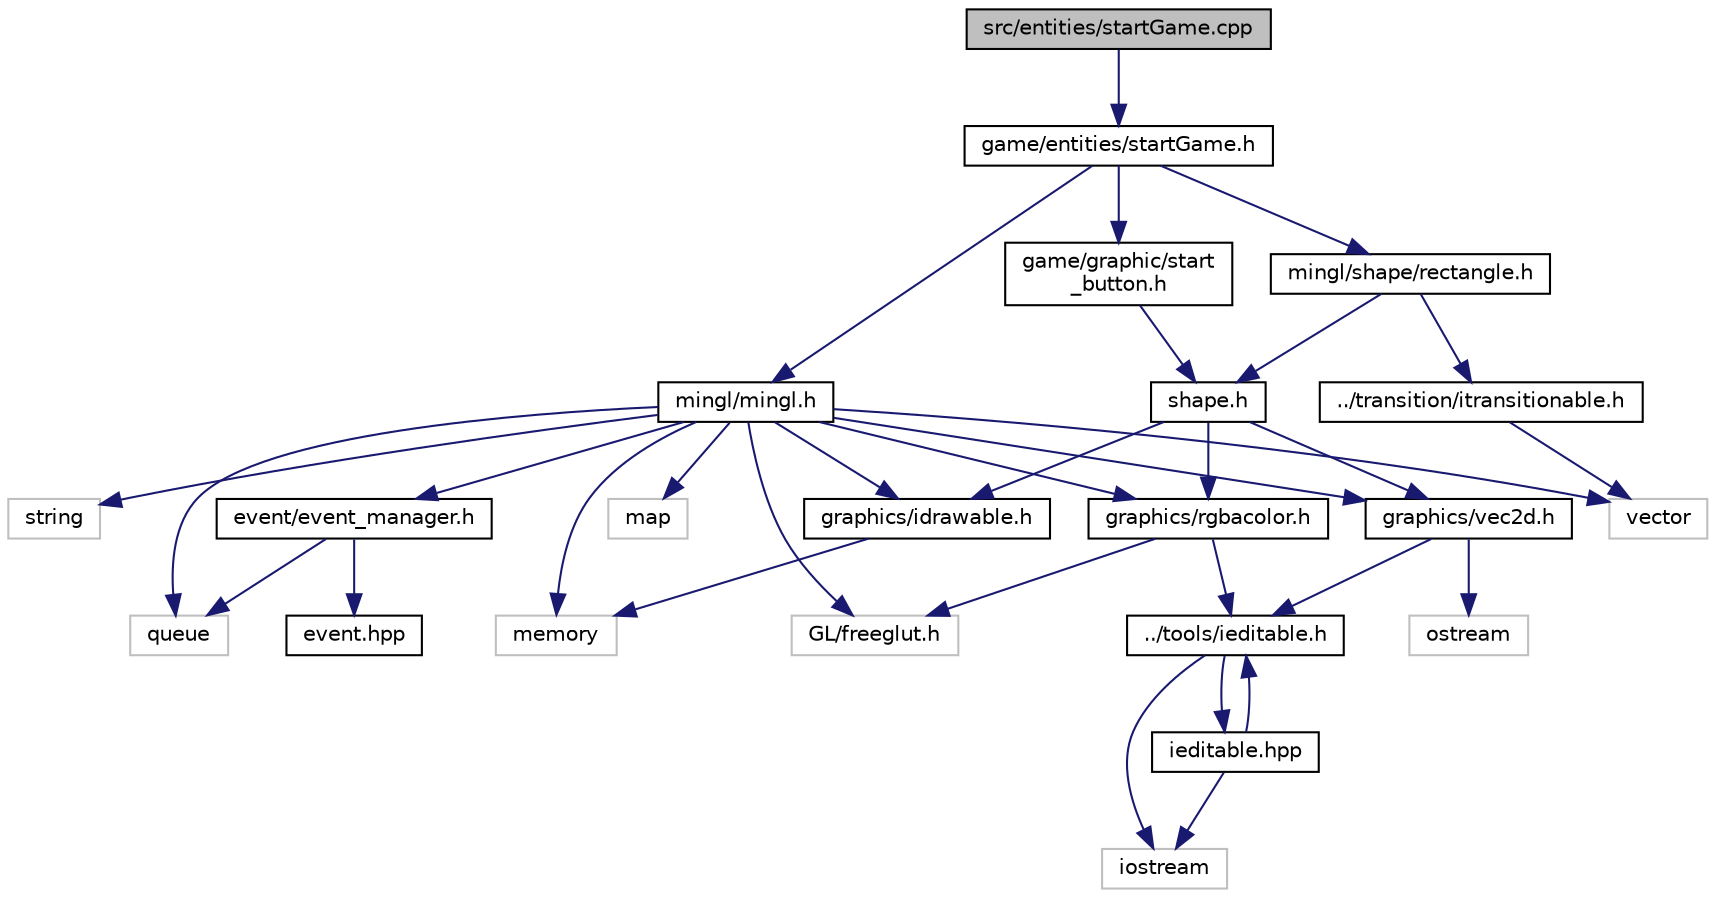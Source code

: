 digraph "src/entities/startGame.cpp"
{
 // LATEX_PDF_SIZE
  edge [fontname="Helvetica",fontsize="10",labelfontname="Helvetica",labelfontsize="10"];
  node [fontname="Helvetica",fontsize="10",shape=record];
  Node1 [label="src/entities/startGame.cpp",height=0.2,width=0.4,color="black", fillcolor="grey75", style="filled", fontcolor="black",tooltip=" "];
  Node1 -> Node2 [color="midnightblue",fontsize="10",style="solid",fontname="Helvetica"];
  Node2 [label="game/entities/startGame.h",height=0.2,width=0.4,color="black", fillcolor="white", style="filled",URL="$start_game_8h.html",tooltip="Permet de gérer le départ d'une partie."];
  Node2 -> Node3 [color="midnightblue",fontsize="10",style="solid",fontname="Helvetica"];
  Node3 [label="mingl/mingl.h",height=0.2,width=0.4,color="black", fillcolor="white", style="filled",URL="$mingl_8h.html",tooltip="La bête."];
  Node3 -> Node4 [color="midnightblue",fontsize="10",style="solid",fontname="Helvetica"];
  Node4 [label="map",height=0.2,width=0.4,color="grey75", fillcolor="white", style="filled",tooltip=" "];
  Node3 -> Node5 [color="midnightblue",fontsize="10",style="solid",fontname="Helvetica"];
  Node5 [label="memory",height=0.2,width=0.4,color="grey75", fillcolor="white", style="filled",tooltip=" "];
  Node3 -> Node6 [color="midnightblue",fontsize="10",style="solid",fontname="Helvetica"];
  Node6 [label="queue",height=0.2,width=0.4,color="grey75", fillcolor="white", style="filled",tooltip=" "];
  Node3 -> Node7 [color="midnightblue",fontsize="10",style="solid",fontname="Helvetica"];
  Node7 [label="string",height=0.2,width=0.4,color="grey75", fillcolor="white", style="filled",tooltip=" "];
  Node3 -> Node8 [color="midnightblue",fontsize="10",style="solid",fontname="Helvetica"];
  Node8 [label="vector",height=0.2,width=0.4,color="grey75", fillcolor="white", style="filled",tooltip=" "];
  Node3 -> Node9 [color="midnightblue",fontsize="10",style="solid",fontname="Helvetica"];
  Node9 [label="GL/freeglut.h",height=0.2,width=0.4,color="grey75", fillcolor="white", style="filled",tooltip=" "];
  Node3 -> Node10 [color="midnightblue",fontsize="10",style="solid",fontname="Helvetica"];
  Node10 [label="graphics/idrawable.h",height=0.2,width=0.4,color="black", fillcolor="white", style="filled",URL="$idrawable_8h.html",tooltip="Interface pour un objet affichable."];
  Node10 -> Node5 [color="midnightblue",fontsize="10",style="solid",fontname="Helvetica"];
  Node3 -> Node11 [color="midnightblue",fontsize="10",style="solid",fontname="Helvetica"];
  Node11 [label="graphics/rgbacolor.h",height=0.2,width=0.4,color="black", fillcolor="white", style="filled",URL="$rgbacolor_8h.html",tooltip="Représente une couleur RGBA."];
  Node11 -> Node9 [color="midnightblue",fontsize="10",style="solid",fontname="Helvetica"];
  Node11 -> Node12 [color="midnightblue",fontsize="10",style="solid",fontname="Helvetica"];
  Node12 [label="../tools/ieditable.h",height=0.2,width=0.4,color="black", fillcolor="white", style="filled",URL="$ieditable_8h.html",tooltip="declaration de la classe CEditable dans nsUtil"];
  Node12 -> Node13 [color="midnightblue",fontsize="10",style="solid",fontname="Helvetica"];
  Node13 [label="iostream",height=0.2,width=0.4,color="grey75", fillcolor="white", style="filled",tooltip=" "];
  Node12 -> Node14 [color="midnightblue",fontsize="10",style="solid",fontname="Helvetica"];
  Node14 [label="ieditable.hpp",height=0.2,width=0.4,color="black", fillcolor="white", style="filled",URL="$ieditable_8hpp.html",tooltip=" "];
  Node14 -> Node13 [color="midnightblue",fontsize="10",style="solid",fontname="Helvetica"];
  Node14 -> Node12 [color="midnightblue",fontsize="10",style="solid",fontname="Helvetica"];
  Node3 -> Node15 [color="midnightblue",fontsize="10",style="solid",fontname="Helvetica"];
  Node15 [label="graphics/vec2d.h",height=0.2,width=0.4,color="black", fillcolor="white", style="filled",URL="$vec2d_8h.html",tooltip="Représente un vecteur sur deux dimensions."];
  Node15 -> Node16 [color="midnightblue",fontsize="10",style="solid",fontname="Helvetica"];
  Node16 [label="ostream",height=0.2,width=0.4,color="grey75", fillcolor="white", style="filled",tooltip=" "];
  Node15 -> Node12 [color="midnightblue",fontsize="10",style="solid",fontname="Helvetica"];
  Node3 -> Node17 [color="midnightblue",fontsize="10",style="solid",fontname="Helvetica"];
  Node17 [label="event/event_manager.h",height=0.2,width=0.4,color="black", fillcolor="white", style="filled",URL="$event__manager_8h.html",tooltip="Gestionnaire d'événements de minGL."];
  Node17 -> Node6 [color="midnightblue",fontsize="10",style="solid",fontname="Helvetica"];
  Node17 -> Node18 [color="midnightblue",fontsize="10",style="solid",fontname="Helvetica"];
  Node18 [label="event.hpp",height=0.2,width=0.4,color="black", fillcolor="white", style="filled",URL="$event_8hpp.html",tooltip="Différents types utile pour le gestionnaire d'événements."];
  Node2 -> Node19 [color="midnightblue",fontsize="10",style="solid",fontname="Helvetica"];
  Node19 [label="mingl/shape/rectangle.h",height=0.2,width=0.4,color="black", fillcolor="white", style="filled",URL="$rectangle_8h.html",tooltip="Représente un rectangle."];
  Node19 -> Node20 [color="midnightblue",fontsize="10",style="solid",fontname="Helvetica"];
  Node20 [label="shape.h",height=0.2,width=0.4,color="black", fillcolor="white", style="filled",URL="$shape_8h.html",tooltip="Représente une forme."];
  Node20 -> Node10 [color="midnightblue",fontsize="10",style="solid",fontname="Helvetica"];
  Node20 -> Node11 [color="midnightblue",fontsize="10",style="solid",fontname="Helvetica"];
  Node20 -> Node15 [color="midnightblue",fontsize="10",style="solid",fontname="Helvetica"];
  Node19 -> Node21 [color="midnightblue",fontsize="10",style="solid",fontname="Helvetica"];
  Node21 [label="../transition/itransitionable.h",height=0.2,width=0.4,color="black", fillcolor="white", style="filled",URL="$itransitionable_8h.html",tooltip="Interface pour objet \"transitionable\"."];
  Node21 -> Node8 [color="midnightblue",fontsize="10",style="solid",fontname="Helvetica"];
  Node2 -> Node22 [color="midnightblue",fontsize="10",style="solid",fontname="Helvetica"];
  Node22 [label="game/graphic/start\l_button.h",height=0.2,width=0.4,color="black", fillcolor="white", style="filled",URL="$start__button_8h.html",tooltip="Représente un bouton de début de jeu."];
  Node22 -> Node20 [color="midnightblue",fontsize="10",style="solid",fontname="Helvetica"];
}
